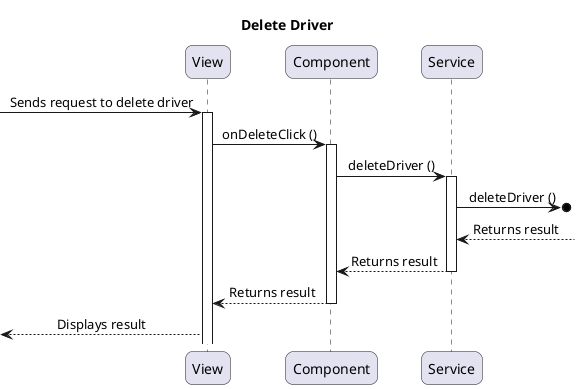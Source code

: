 @startuml Delete Driver

skinparam sequenceMessageAlign center
skinparam RoundCorner 15
title Delete Driver

participant View as v
participant Component as c
participant Service as s


[-> v: Sends request to delete driver
activate v

v -> c: onDeleteClick ()
activate c

c -> s: deleteDriver ()
activate s

s ->o]: deleteDriver ()

s<--]: Returns result

s --> c: Returns result
deactivate s

c --> v: Returns result
deactivate c

v -->[ : Displays result



